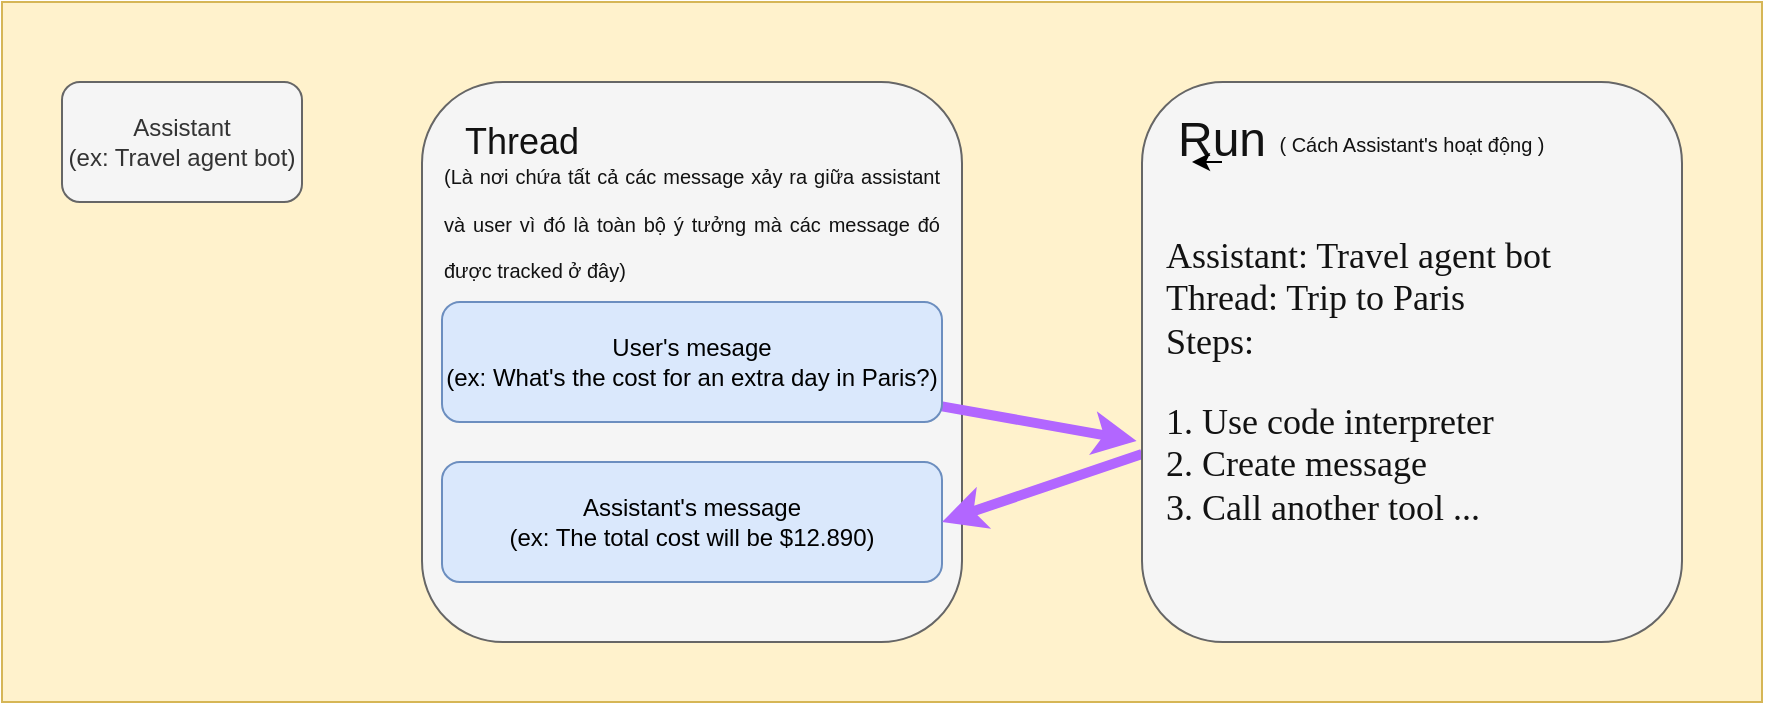<mxfile>
    <diagram id="DH0y3RfBeyM3ex1wEVPi" name="Page-1">
        <mxGraphModel dx="1104" dy="1104" grid="1" gridSize="10" guides="1" tooltips="1" connect="1" arrows="1" fold="1" page="1" pageScale="1" pageWidth="850" pageHeight="1100" math="0" shadow="0">
            <root>
                <mxCell id="0"/>
                <mxCell id="1" parent="0"/>
                <mxCell id="19" value="" style="rounded=0;whiteSpace=wrap;html=1;fontFamily=Verdana;fontSize=18;fillColor=#fff2cc;strokeColor=#d6b656;" vertex="1" parent="1">
                    <mxGeometry x="70" y="160" width="880" height="350" as="geometry"/>
                </mxCell>
                <mxCell id="2" value="Assistant&lt;br&gt;(ex: Travel agent bot)" style="rounded=1;whiteSpace=wrap;html=1;fillColor=#f5f5f5;fontColor=#333333;strokeColor=#666666;" vertex="1" parent="1">
                    <mxGeometry x="100" y="200" width="120" height="60" as="geometry"/>
                </mxCell>
                <mxCell id="3" value="" style="rounded=1;whiteSpace=wrap;html=1;fillColor=#f5f5f5;fontColor=#333333;strokeColor=#666666;" vertex="1" parent="1">
                    <mxGeometry x="280" y="200" width="270" height="280" as="geometry"/>
                </mxCell>
                <mxCell id="4" value="&lt;font style=&quot;font-size: 18px;&quot; color=&quot;#121212&quot;&gt;Thread&lt;/font&gt;" style="text;html=1;strokeColor=none;fillColor=none;align=center;verticalAlign=middle;whiteSpace=wrap;rounded=0;" vertex="1" parent="1">
                    <mxGeometry x="300" y="215" width="60" height="30" as="geometry"/>
                </mxCell>
                <mxCell id="5" value="&lt;p style=&quot;text-align: justify; line-height: 120%;&quot;&gt;&lt;font style=&quot;font-size: 10px;&quot;&gt;(Là nơi chứa tất cả các message xảy ra giữa assistant và user vì đó là toàn bộ ý tưởng mà các message đó được tracked ở đây)&lt;/font&gt;&lt;/p&gt;" style="text;html=1;strokeColor=none;fillColor=none;align=center;verticalAlign=middle;whiteSpace=wrap;rounded=0;fontSize=18;fontColor=#121212;" vertex="1" parent="1">
                    <mxGeometry x="290" y="240" width="250" height="60" as="geometry"/>
                </mxCell>
                <mxCell id="15" style="edgeStyle=none;html=1;entryX=-0.01;entryY=0.641;entryDx=0;entryDy=0;entryPerimeter=0;fontFamily=Verdana;fontSize=18;fontColor=#000000;strokeWidth=5;strokeColor=#B266FF;" edge="1" parent="1" source="6" target="8">
                    <mxGeometry relative="1" as="geometry"/>
                </mxCell>
                <mxCell id="6" value="&lt;font style=&quot;font-size: 12px;&quot; color=&quot;#000000&quot;&gt;User's mesage&lt;br&gt;(ex: What's the cost for an extra day in Paris?)&lt;br&gt;&lt;/font&gt;" style="rounded=1;whiteSpace=wrap;html=1;fontSize=10;fillColor=#dae8fc;strokeColor=#6c8ebf;" vertex="1" parent="1">
                    <mxGeometry x="290" y="310" width="250" height="60" as="geometry"/>
                </mxCell>
                <mxCell id="7" value="&lt;font style=&quot;font-size: 12px;&quot; color=&quot;#000000&quot;&gt;Assistant's message&lt;br&gt;(ex: The total cost will be $12.890)&lt;br&gt;&lt;/font&gt;" style="rounded=1;whiteSpace=wrap;html=1;fontSize=10;fillColor=#dae8fc;strokeColor=#6c8ebf;" vertex="1" parent="1">
                    <mxGeometry x="290" y="390" width="250" height="60" as="geometry"/>
                </mxCell>
                <mxCell id="18" style="edgeStyle=none;html=1;entryX=1;entryY=0.5;entryDx=0;entryDy=0;strokeColor=#B266FF;strokeWidth=5;fontFamily=Verdana;fontSize=18;fontColor=#000000;" edge="1" parent="1" source="8" target="7">
                    <mxGeometry relative="1" as="geometry"/>
                </mxCell>
                <mxCell id="8" value="" style="rounded=1;whiteSpace=wrap;html=1;fillColor=#f5f5f5;fontColor=#333333;strokeColor=#666666;" vertex="1" parent="1">
                    <mxGeometry x="640" y="200" width="270" height="280" as="geometry"/>
                </mxCell>
                <mxCell id="10" value="&lt;p style=&quot;text-align: justify; line-height: 120%;&quot;&gt;&lt;font style=&quot;font-size: 24px;&quot;&gt;Run&lt;/font&gt;&lt;/p&gt;" style="text;html=1;strokeColor=none;fillColor=none;align=center;verticalAlign=middle;whiteSpace=wrap;rounded=0;fontSize=18;fontColor=#121212;" vertex="1" parent="1">
                    <mxGeometry x="650" y="220" width="60" height="20" as="geometry"/>
                </mxCell>
                <mxCell id="11" style="edgeStyle=none;html=1;exitX=0.5;exitY=1;exitDx=0;exitDy=0;entryX=0.25;entryY=1;entryDx=0;entryDy=0;fontSize=24;fontColor=#000000;" edge="1" parent="1" source="10" target="10">
                    <mxGeometry relative="1" as="geometry"/>
                </mxCell>
                <mxCell id="12" value="&lt;p style=&quot;text-align: justify; line-height: 120%;&quot;&gt;&lt;span style=&quot;font-size: 10px;&quot;&gt;( Cách Assistant's hoạt động )&lt;/span&gt;&lt;/p&gt;" style="text;html=1;strokeColor=none;fillColor=none;align=center;verticalAlign=middle;whiteSpace=wrap;rounded=0;fontSize=18;fontColor=#121212;" vertex="1" parent="1">
                    <mxGeometry x="675" y="220" width="200" height="20" as="geometry"/>
                </mxCell>
                <mxCell id="13" value="&lt;p style=&quot;line-height: 120%;&quot;&gt;&lt;font face=&quot;Verdana&quot; style=&quot;font-size: 18px;&quot;&gt;Assistant: Travel agent bot&lt;br&gt;Thread: Trip to Paris&lt;br&gt;Steps:&lt;/font&gt;&lt;/p&gt;&lt;p style=&quot;line-height: 120%;&quot;&gt;&lt;font face=&quot;Verdana&quot; style=&quot;font-size: 18px;&quot;&gt;1. Use code interpreter&lt;br&gt;2. Create message&lt;br&gt;3. Call another tool ...&lt;/font&gt;&lt;/p&gt;" style="text;html=1;strokeColor=none;fillColor=none;align=left;verticalAlign=middle;whiteSpace=wrap;rounded=0;fontSize=18;fontColor=#121212;" vertex="1" parent="1">
                    <mxGeometry x="650" y="245" width="250" height="210" as="geometry"/>
                </mxCell>
            </root>
        </mxGraphModel>
    </diagram>
</mxfile>
